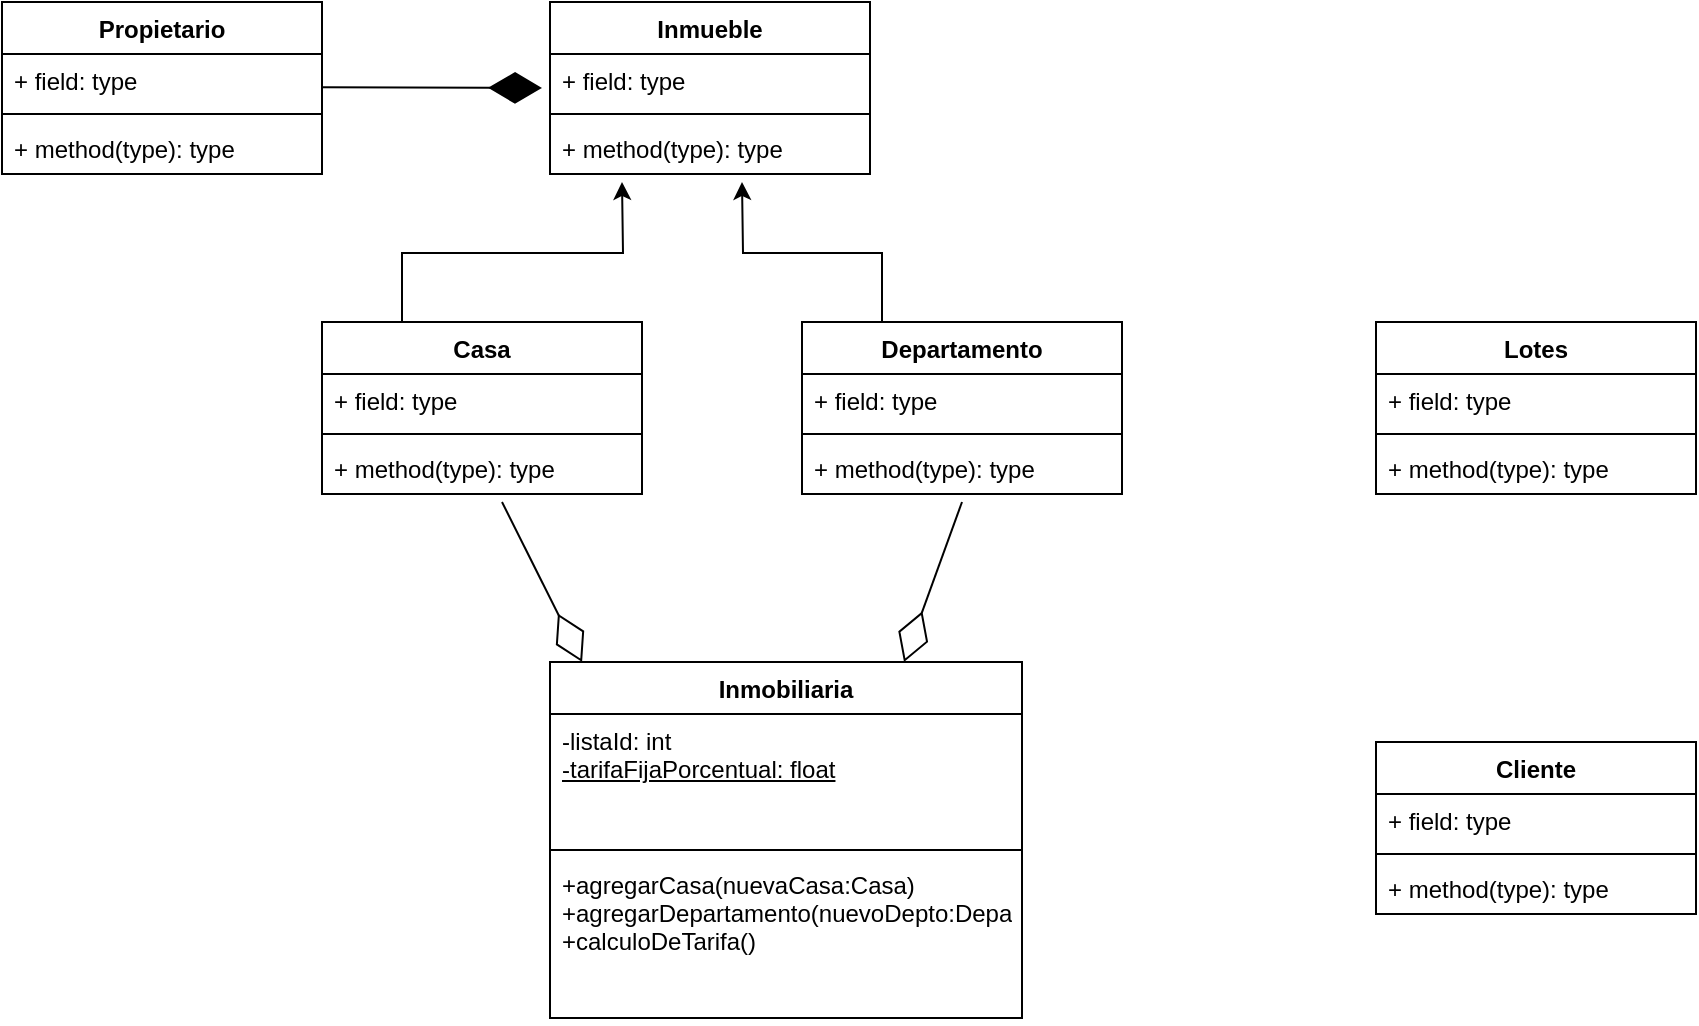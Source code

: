<mxfile version="20.3.0" type="device"><diagram id="pO080ULWVFRPkJFq8dy7" name="Página-1"><mxGraphModel dx="1278" dy="641" grid="1" gridSize="10" guides="1" tooltips="1" connect="1" arrows="1" fold="1" page="1" pageScale="1" pageWidth="827" pageHeight="1169" math="0" shadow="0"><root><mxCell id="0"/><mxCell id="1" parent="0"/><mxCell id="1N5712yH5s_NPY4bhr51-1" value="Propietario&#10;" style="swimlane;fontStyle=1;align=center;verticalAlign=top;childLayout=stackLayout;horizontal=1;startSize=26;horizontalStack=0;resizeParent=1;resizeParentMax=0;resizeLast=0;collapsible=1;marginBottom=0;" parent="1" vertex="1"><mxGeometry x="140" y="220" width="160" height="86" as="geometry"/></mxCell><mxCell id="1N5712yH5s_NPY4bhr51-2" value="+ field: type" style="text;strokeColor=none;fillColor=none;align=left;verticalAlign=top;spacingLeft=4;spacingRight=4;overflow=hidden;rotatable=0;points=[[0,0.5],[1,0.5]];portConstraint=eastwest;" parent="1N5712yH5s_NPY4bhr51-1" vertex="1"><mxGeometry y="26" width="160" height="26" as="geometry"/></mxCell><mxCell id="1N5712yH5s_NPY4bhr51-3" value="" style="line;strokeWidth=1;fillColor=none;align=left;verticalAlign=middle;spacingTop=-1;spacingLeft=3;spacingRight=3;rotatable=0;labelPosition=right;points=[];portConstraint=eastwest;strokeColor=inherit;" parent="1N5712yH5s_NPY4bhr51-1" vertex="1"><mxGeometry y="52" width="160" height="8" as="geometry"/></mxCell><mxCell id="1N5712yH5s_NPY4bhr51-4" value="+ method(type): type" style="text;strokeColor=none;fillColor=none;align=left;verticalAlign=top;spacingLeft=4;spacingRight=4;overflow=hidden;rotatable=0;points=[[0,0.5],[1,0.5]];portConstraint=eastwest;" parent="1N5712yH5s_NPY4bhr51-1" vertex="1"><mxGeometry y="60" width="160" height="26" as="geometry"/></mxCell><mxCell id="1N5712yH5s_NPY4bhr51-5" value="Inmobiliaria" style="swimlane;fontStyle=1;align=center;verticalAlign=top;childLayout=stackLayout;horizontal=1;startSize=26;horizontalStack=0;resizeParent=1;resizeParentMax=0;resizeLast=0;collapsible=1;marginBottom=0;" parent="1" vertex="1"><mxGeometry x="414" y="550" width="236" height="178" as="geometry"/></mxCell><mxCell id="1N5712yH5s_NPY4bhr51-6" value="-listaId: int&lt;br&gt;&lt;u&gt;-tarifaFijaPorcentual: float&lt;/u&gt;" style="text;strokeColor=none;fillColor=none;align=left;verticalAlign=top;spacingLeft=4;spacingRight=4;overflow=hidden;rotatable=0;points=[[0,0.5],[1,0.5]];portConstraint=eastwest;html=1;" parent="1N5712yH5s_NPY4bhr51-5" vertex="1"><mxGeometry y="26" width="236" height="64" as="geometry"/></mxCell><mxCell id="1N5712yH5s_NPY4bhr51-7" value="" style="line;strokeWidth=1;fillColor=none;align=left;verticalAlign=middle;spacingTop=-1;spacingLeft=3;spacingRight=3;rotatable=0;labelPosition=right;points=[];portConstraint=eastwest;strokeColor=inherit;" parent="1N5712yH5s_NPY4bhr51-5" vertex="1"><mxGeometry y="90" width="236" height="8" as="geometry"/></mxCell><mxCell id="1N5712yH5s_NPY4bhr51-8" value="+agregarCasa(nuevaCasa:Casa)&#10;+agregarDepartamento(nuevoDepto:Departamento)&#10;+calculoDeTarifa()" style="text;strokeColor=none;fillColor=none;align=left;verticalAlign=top;spacingLeft=4;spacingRight=4;overflow=hidden;rotatable=0;points=[[0,0.5],[1,0.5]];portConstraint=eastwest;" parent="1N5712yH5s_NPY4bhr51-5" vertex="1"><mxGeometry y="98" width="236" height="80" as="geometry"/></mxCell><mxCell id="1N5712yH5s_NPY4bhr51-22" style="edgeStyle=orthogonalEdgeStyle;rounded=0;orthogonalLoop=1;jettySize=auto;html=1;exitX=0.25;exitY=0;exitDx=0;exitDy=0;" parent="1" source="1N5712yH5s_NPY4bhr51-9" edge="1"><mxGeometry relative="1" as="geometry"><mxPoint x="450" y="310.0" as="targetPoint"/></mxGeometry></mxCell><mxCell id="1N5712yH5s_NPY4bhr51-9" value="Casa" style="swimlane;fontStyle=1;align=center;verticalAlign=top;childLayout=stackLayout;horizontal=1;startSize=26;horizontalStack=0;resizeParent=1;resizeParentMax=0;resizeLast=0;collapsible=1;marginBottom=0;" parent="1" vertex="1"><mxGeometry x="300" y="380" width="160" height="86" as="geometry"/></mxCell><mxCell id="1N5712yH5s_NPY4bhr51-10" value="+ field: type" style="text;strokeColor=none;fillColor=none;align=left;verticalAlign=top;spacingLeft=4;spacingRight=4;overflow=hidden;rotatable=0;points=[[0,0.5],[1,0.5]];portConstraint=eastwest;" parent="1N5712yH5s_NPY4bhr51-9" vertex="1"><mxGeometry y="26" width="160" height="26" as="geometry"/></mxCell><mxCell id="1N5712yH5s_NPY4bhr51-11" value="" style="line;strokeWidth=1;fillColor=none;align=left;verticalAlign=middle;spacingTop=-1;spacingLeft=3;spacingRight=3;rotatable=0;labelPosition=right;points=[];portConstraint=eastwest;strokeColor=inherit;" parent="1N5712yH5s_NPY4bhr51-9" vertex="1"><mxGeometry y="52" width="160" height="8" as="geometry"/></mxCell><mxCell id="1N5712yH5s_NPY4bhr51-12" value="+ method(type): type" style="text;strokeColor=none;fillColor=none;align=left;verticalAlign=top;spacingLeft=4;spacingRight=4;overflow=hidden;rotatable=0;points=[[0,0.5],[1,0.5]];portConstraint=eastwest;" parent="1N5712yH5s_NPY4bhr51-9" vertex="1"><mxGeometry y="60" width="160" height="26" as="geometry"/></mxCell><mxCell id="1N5712yH5s_NPY4bhr51-23" style="edgeStyle=orthogonalEdgeStyle;rounded=0;orthogonalLoop=1;jettySize=auto;html=1;exitX=0.25;exitY=0;exitDx=0;exitDy=0;" parent="1" source="1N5712yH5s_NPY4bhr51-13" edge="1"><mxGeometry relative="1" as="geometry"><mxPoint x="510" y="310.0" as="targetPoint"/></mxGeometry></mxCell><mxCell id="1N5712yH5s_NPY4bhr51-13" value="Departamento&#10;" style="swimlane;fontStyle=1;align=center;verticalAlign=top;childLayout=stackLayout;horizontal=1;startSize=26;horizontalStack=0;resizeParent=1;resizeParentMax=0;resizeLast=0;collapsible=1;marginBottom=0;" parent="1" vertex="1"><mxGeometry x="540" y="380" width="160" height="86" as="geometry"/></mxCell><mxCell id="1N5712yH5s_NPY4bhr51-14" value="+ field: type" style="text;strokeColor=none;fillColor=none;align=left;verticalAlign=top;spacingLeft=4;spacingRight=4;overflow=hidden;rotatable=0;points=[[0,0.5],[1,0.5]];portConstraint=eastwest;" parent="1N5712yH5s_NPY4bhr51-13" vertex="1"><mxGeometry y="26" width="160" height="26" as="geometry"/></mxCell><mxCell id="1N5712yH5s_NPY4bhr51-15" value="" style="line;strokeWidth=1;fillColor=none;align=left;verticalAlign=middle;spacingTop=-1;spacingLeft=3;spacingRight=3;rotatable=0;labelPosition=right;points=[];portConstraint=eastwest;strokeColor=inherit;" parent="1N5712yH5s_NPY4bhr51-13" vertex="1"><mxGeometry y="52" width="160" height="8" as="geometry"/></mxCell><mxCell id="1N5712yH5s_NPY4bhr51-16" value="+ method(type): type" style="text;strokeColor=none;fillColor=none;align=left;verticalAlign=top;spacingLeft=4;spacingRight=4;overflow=hidden;rotatable=0;points=[[0,0.5],[1,0.5]];portConstraint=eastwest;" parent="1N5712yH5s_NPY4bhr51-13" vertex="1"><mxGeometry y="60" width="160" height="26" as="geometry"/></mxCell><mxCell id="1N5712yH5s_NPY4bhr51-17" value="Inmueble" style="swimlane;fontStyle=1;align=center;verticalAlign=top;childLayout=stackLayout;horizontal=1;startSize=26;horizontalStack=0;resizeParent=1;resizeParentMax=0;resizeLast=0;collapsible=1;marginBottom=0;" parent="1" vertex="1"><mxGeometry x="414" y="220" width="160" height="86" as="geometry"/></mxCell><mxCell id="1N5712yH5s_NPY4bhr51-18" value="+ field: type" style="text;strokeColor=none;fillColor=none;align=left;verticalAlign=top;spacingLeft=4;spacingRight=4;overflow=hidden;rotatable=0;points=[[0,0.5],[1,0.5]];portConstraint=eastwest;" parent="1N5712yH5s_NPY4bhr51-17" vertex="1"><mxGeometry y="26" width="160" height="26" as="geometry"/></mxCell><mxCell id="1N5712yH5s_NPY4bhr51-21" value="" style="endArrow=diamondThin;endFill=1;endSize=24;html=1;rounded=0;" parent="1N5712yH5s_NPY4bhr51-17" edge="1"><mxGeometry width="160" relative="1" as="geometry"><mxPoint x="-114" y="42.66" as="sourcePoint"/><mxPoint x="-4" y="43" as="targetPoint"/></mxGeometry></mxCell><mxCell id="1N5712yH5s_NPY4bhr51-19" value="" style="line;strokeWidth=1;fillColor=none;align=left;verticalAlign=middle;spacingTop=-1;spacingLeft=3;spacingRight=3;rotatable=0;labelPosition=right;points=[];portConstraint=eastwest;strokeColor=inherit;" parent="1N5712yH5s_NPY4bhr51-17" vertex="1"><mxGeometry y="52" width="160" height="8" as="geometry"/></mxCell><mxCell id="1N5712yH5s_NPY4bhr51-20" value="+ method(type): type" style="text;strokeColor=none;fillColor=none;align=left;verticalAlign=top;spacingLeft=4;spacingRight=4;overflow=hidden;rotatable=0;points=[[0,0.5],[1,0.5]];portConstraint=eastwest;" parent="1N5712yH5s_NPY4bhr51-17" vertex="1"><mxGeometry y="60" width="160" height="26" as="geometry"/></mxCell><mxCell id="1N5712yH5s_NPY4bhr51-24" value="" style="endArrow=diamondThin;endFill=0;endSize=24;html=1;rounded=0;entryX=0.068;entryY=0;entryDx=0;entryDy=0;entryPerimeter=0;" parent="1" target="1N5712yH5s_NPY4bhr51-5" edge="1"><mxGeometry width="160" relative="1" as="geometry"><mxPoint x="390" y="470" as="sourcePoint"/><mxPoint x="540" y="490" as="targetPoint"/></mxGeometry></mxCell><mxCell id="1N5712yH5s_NPY4bhr51-25" value="" style="endArrow=diamondThin;endFill=0;endSize=24;html=1;rounded=0;entryX=0.75;entryY=0;entryDx=0;entryDy=0;" parent="1" target="1N5712yH5s_NPY4bhr51-5" edge="1"><mxGeometry width="160" relative="1" as="geometry"><mxPoint x="620" y="470" as="sourcePoint"/><mxPoint x="574.0" y="545.226" as="targetPoint"/></mxGeometry></mxCell><mxCell id="1N5712yH5s_NPY4bhr51-30" value="Cliente" style="swimlane;fontStyle=1;align=center;verticalAlign=top;childLayout=stackLayout;horizontal=1;startSize=26;horizontalStack=0;resizeParent=1;resizeParentMax=0;resizeLast=0;collapsible=1;marginBottom=0;" parent="1" vertex="1"><mxGeometry x="827" y="590" width="160" height="86" as="geometry"/></mxCell><mxCell id="1N5712yH5s_NPY4bhr51-31" value="+ field: type" style="text;strokeColor=none;fillColor=none;align=left;verticalAlign=top;spacingLeft=4;spacingRight=4;overflow=hidden;rotatable=0;points=[[0,0.5],[1,0.5]];portConstraint=eastwest;" parent="1N5712yH5s_NPY4bhr51-30" vertex="1"><mxGeometry y="26" width="160" height="26" as="geometry"/></mxCell><mxCell id="1N5712yH5s_NPY4bhr51-32" value="" style="line;strokeWidth=1;fillColor=none;align=left;verticalAlign=middle;spacingTop=-1;spacingLeft=3;spacingRight=3;rotatable=0;labelPosition=right;points=[];portConstraint=eastwest;strokeColor=inherit;" parent="1N5712yH5s_NPY4bhr51-30" vertex="1"><mxGeometry y="52" width="160" height="8" as="geometry"/></mxCell><mxCell id="1N5712yH5s_NPY4bhr51-33" value="+ method(type): type" style="text;strokeColor=none;fillColor=none;align=left;verticalAlign=top;spacingLeft=4;spacingRight=4;overflow=hidden;rotatable=0;points=[[0,0.5],[1,0.5]];portConstraint=eastwest;" parent="1N5712yH5s_NPY4bhr51-30" vertex="1"><mxGeometry y="60" width="160" height="26" as="geometry"/></mxCell><mxCell id="1N5712yH5s_NPY4bhr51-34" value="Lotes" style="swimlane;fontStyle=1;align=center;verticalAlign=top;childLayout=stackLayout;horizontal=1;startSize=26;horizontalStack=0;resizeParent=1;resizeParentMax=0;resizeLast=0;collapsible=1;marginBottom=0;" parent="1" vertex="1"><mxGeometry x="827" y="380" width="160" height="86" as="geometry"/></mxCell><mxCell id="1N5712yH5s_NPY4bhr51-35" value="+ field: type" style="text;strokeColor=none;fillColor=none;align=left;verticalAlign=top;spacingLeft=4;spacingRight=4;overflow=hidden;rotatable=0;points=[[0,0.5],[1,0.5]];portConstraint=eastwest;" parent="1N5712yH5s_NPY4bhr51-34" vertex="1"><mxGeometry y="26" width="160" height="26" as="geometry"/></mxCell><mxCell id="1N5712yH5s_NPY4bhr51-36" value="" style="line;strokeWidth=1;fillColor=none;align=left;verticalAlign=middle;spacingTop=-1;spacingLeft=3;spacingRight=3;rotatable=0;labelPosition=right;points=[];portConstraint=eastwest;strokeColor=inherit;" parent="1N5712yH5s_NPY4bhr51-34" vertex="1"><mxGeometry y="52" width="160" height="8" as="geometry"/></mxCell><mxCell id="1N5712yH5s_NPY4bhr51-37" value="+ method(type): type" style="text;strokeColor=none;fillColor=none;align=left;verticalAlign=top;spacingLeft=4;spacingRight=4;overflow=hidden;rotatable=0;points=[[0,0.5],[1,0.5]];portConstraint=eastwest;" parent="1N5712yH5s_NPY4bhr51-34" vertex="1"><mxGeometry y="60" width="160" height="26" as="geometry"/></mxCell></root></mxGraphModel></diagram></mxfile>